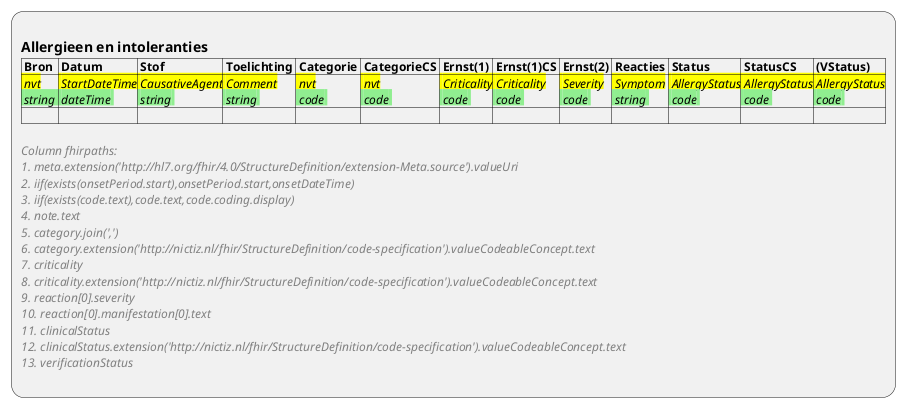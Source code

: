 @startuml ViewDefinition-AllergyIntolerance
:
== Allergieen en intoleranties
|= Bron |= Datum |= Stof |= Toelichting |= Categorie |= CategorieCS |= Ernst(1) |= Ernst(1)CS |= Ernst(2) |= Reacties |= Status |= StatusCS |= (VStatus) |
|<back:yellow> //nvt//\n<back:lightgreen> //string// |<back:yellow> //StartDateTime//\n<back:lightgreen> //dateTime// |<back:yellow> //CausativeAgent//\n<back:lightgreen> //string// |<back:yellow> //Comment//\n<back:lightgreen> //string// |<back:yellow> //nvt//\n<back:lightgreen> //code// |<back:yellow> //nvt//\n<back:lightgreen> //code// |<back:yellow> //Criticality//\n<back:lightgreen> //code// |<back:yellow> //Criticality//\n<back:lightgreen> //code// |<back:yellow> //Severity//\n<back:lightgreen> //code// |<back:yellow> //Symptom//\n<back:lightgreen> //string// |<back:yellow> //AllergyStatus//\n<back:lightgreen> //code// |<back:yellow> //AllergyStatus//\n<back:lightgreen> //code// |<back:yellow> //AllergyStatus//\n<back:lightgreen> //code// |
| |

<color:gray>//Column fhirpaths://
<color:gray>//1. meta.extension('http:~//hl7.org/fhir/4.0/StructureDefinition/extension-Meta.source').valueUri//
<color:gray>//2. iif(exists(onsetPeriod.start),onsetPeriod.start,onsetDateTime)//
<color:gray>//3. iif(exists(code.text),code.text,code.coding.display)//
<color:gray>//4. note.text//
<color:gray>//5. category.join(',')//
<color:gray>//6. category.extension('http:~//nictiz.nl/fhir/StructureDefinition/code-specification').valueCodeableConcept.text//
<color:gray>//7. criticality//
<color:gray>//8. criticality.extension('http:~//nictiz.nl/fhir/StructureDefinition/code-specification').valueCodeableConcept.text//
<color:gray>//9. reaction[0].severity//
<color:gray>//10. reaction[0].manifestation[0].text//
<color:gray>//11. clinicalStatus//
<color:gray>//12. clinicalStatus.extension('http:~//nictiz.nl/fhir/StructureDefinition/code-specification').valueCodeableConcept.text//
<color:gray>//13. verificationStatus//
;
@enduml